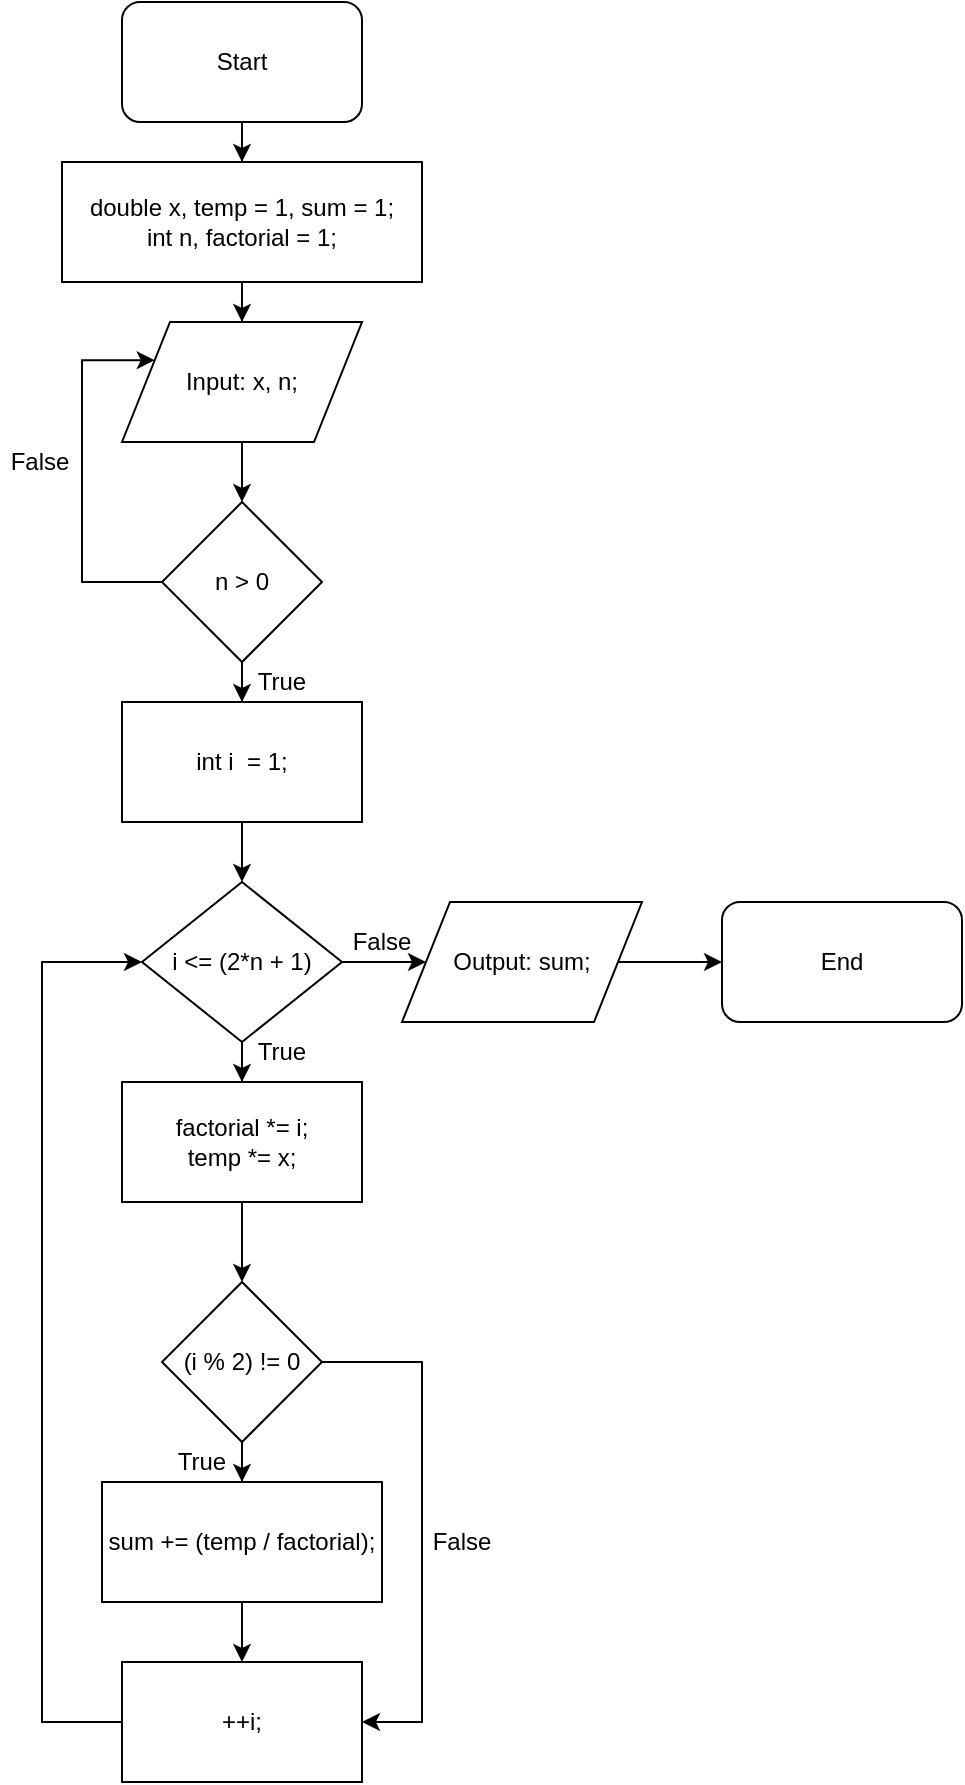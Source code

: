 <mxfile version="12.2.0" type="device" pages="1"><diagram id="PY8-okgl4UHHFpRrMwWf" name="Page-1"><mxGraphModel dx="1874" dy="514" grid="1" gridSize="10" guides="1" tooltips="1" connect="1" arrows="1" fold="1" page="1" pageScale="1" pageWidth="850" pageHeight="1100" math="0" shadow="0"><root><mxCell id="0"/><mxCell id="1" parent="0"/><mxCell id="2b5YNmKD-0221gb7UxrR-15" value="" style="edgeStyle=orthogonalEdgeStyle;rounded=0;orthogonalLoop=1;jettySize=auto;html=1;" edge="1" parent="1" source="2b5YNmKD-0221gb7UxrR-1" target="2b5YNmKD-0221gb7UxrR-2"><mxGeometry relative="1" as="geometry"/></mxCell><mxCell id="2b5YNmKD-0221gb7UxrR-1" value="Start" style="rounded=1;whiteSpace=wrap;html=1;" vertex="1" parent="1"><mxGeometry x="20" y="20" width="120" height="60" as="geometry"/></mxCell><mxCell id="2b5YNmKD-0221gb7UxrR-16" value="" style="edgeStyle=orthogonalEdgeStyle;rounded=0;orthogonalLoop=1;jettySize=auto;html=1;" edge="1" parent="1" source="2b5YNmKD-0221gb7UxrR-2" target="2b5YNmKD-0221gb7UxrR-4"><mxGeometry relative="1" as="geometry"/></mxCell><mxCell id="2b5YNmKD-0221gb7UxrR-2" value="double x, temp = 1, sum = 1;&lt;br&gt;int n, factorial = 1;" style="rounded=0;whiteSpace=wrap;html=1;" vertex="1" parent="1"><mxGeometry x="-10" y="100" width="180" height="60" as="geometry"/></mxCell><mxCell id="2b5YNmKD-0221gb7UxrR-17" value="" style="edgeStyle=orthogonalEdgeStyle;rounded=0;orthogonalLoop=1;jettySize=auto;html=1;" edge="1" parent="1" source="2b5YNmKD-0221gb7UxrR-4" target="2b5YNmKD-0221gb7UxrR-5"><mxGeometry relative="1" as="geometry"/></mxCell><mxCell id="2b5YNmKD-0221gb7UxrR-4" value="Input: x, n;" style="shape=parallelogram;perimeter=parallelogramPerimeter;whiteSpace=wrap;html=1;" vertex="1" parent="1"><mxGeometry x="20" y="180" width="120" height="60" as="geometry"/></mxCell><mxCell id="2b5YNmKD-0221gb7UxrR-18" value="" style="edgeStyle=orthogonalEdgeStyle;rounded=0;orthogonalLoop=1;jettySize=auto;html=1;" edge="1" parent="1" source="2b5YNmKD-0221gb7UxrR-5" target="2b5YNmKD-0221gb7UxrR-6"><mxGeometry relative="1" as="geometry"/></mxCell><mxCell id="2b5YNmKD-0221gb7UxrR-27" value="" style="edgeStyle=orthogonalEdgeStyle;rounded=0;orthogonalLoop=1;jettySize=auto;html=1;entryX=0;entryY=0.25;entryDx=0;entryDy=0;" edge="1" parent="1" source="2b5YNmKD-0221gb7UxrR-5" target="2b5YNmKD-0221gb7UxrR-4"><mxGeometry relative="1" as="geometry"><mxPoint x="-40" y="310" as="targetPoint"/><Array as="points"><mxPoint y="310"/><mxPoint y="199"/></Array></mxGeometry></mxCell><mxCell id="2b5YNmKD-0221gb7UxrR-5" value="n &amp;gt; 0" style="rhombus;whiteSpace=wrap;html=1;" vertex="1" parent="1"><mxGeometry x="40" y="270" width="80" height="80" as="geometry"/></mxCell><mxCell id="2b5YNmKD-0221gb7UxrR-19" value="" style="edgeStyle=orthogonalEdgeStyle;rounded=0;orthogonalLoop=1;jettySize=auto;html=1;" edge="1" parent="1" source="2b5YNmKD-0221gb7UxrR-6" target="2b5YNmKD-0221gb7UxrR-7"><mxGeometry relative="1" as="geometry"/></mxCell><mxCell id="2b5YNmKD-0221gb7UxrR-6" value="int i&amp;nbsp; = 1;" style="rounded=0;whiteSpace=wrap;html=1;" vertex="1" parent="1"><mxGeometry x="20" y="370" width="120" height="60" as="geometry"/></mxCell><mxCell id="2b5YNmKD-0221gb7UxrR-20" value="" style="edgeStyle=orthogonalEdgeStyle;rounded=0;orthogonalLoop=1;jettySize=auto;html=1;" edge="1" parent="1" source="2b5YNmKD-0221gb7UxrR-7" target="2b5YNmKD-0221gb7UxrR-12"><mxGeometry relative="1" as="geometry"/></mxCell><mxCell id="2b5YNmKD-0221gb7UxrR-36" value="" style="edgeStyle=orthogonalEdgeStyle;rounded=0;orthogonalLoop=1;jettySize=auto;html=1;" edge="1" parent="1" source="2b5YNmKD-0221gb7UxrR-7" target="2b5YNmKD-0221gb7UxrR-9"><mxGeometry relative="1" as="geometry"/></mxCell><mxCell id="2b5YNmKD-0221gb7UxrR-7" value="i &amp;lt;= (2*n + 1)" style="rhombus;whiteSpace=wrap;html=1;" vertex="1" parent="1"><mxGeometry x="30" y="460" width="100" height="80" as="geometry"/></mxCell><mxCell id="2b5YNmKD-0221gb7UxrR-23" value="" style="edgeStyle=orthogonalEdgeStyle;rounded=0;orthogonalLoop=1;jettySize=auto;html=1;" edge="1" parent="1" source="2b5YNmKD-0221gb7UxrR-9" target="2b5YNmKD-0221gb7UxrR-10"><mxGeometry relative="1" as="geometry"/></mxCell><mxCell id="2b5YNmKD-0221gb7UxrR-9" value="factorial *= i;&lt;br&gt;temp *= x;" style="rounded=0;whiteSpace=wrap;html=1;" vertex="1" parent="1"><mxGeometry x="20" y="560" width="120" height="60" as="geometry"/></mxCell><mxCell id="2b5YNmKD-0221gb7UxrR-24" value="" style="edgeStyle=orthogonalEdgeStyle;rounded=0;orthogonalLoop=1;jettySize=auto;html=1;" edge="1" parent="1" source="2b5YNmKD-0221gb7UxrR-10" target="2b5YNmKD-0221gb7UxrR-11"><mxGeometry relative="1" as="geometry"/></mxCell><mxCell id="2b5YNmKD-0221gb7UxrR-47" value="" style="edgeStyle=orthogonalEdgeStyle;rounded=0;orthogonalLoop=1;jettySize=auto;html=1;entryX=1;entryY=0.5;entryDx=0;entryDy=0;" edge="1" parent="1" source="2b5YNmKD-0221gb7UxrR-10" target="2b5YNmKD-0221gb7UxrR-37"><mxGeometry relative="1" as="geometry"><mxPoint x="200" y="700" as="targetPoint"/><Array as="points"><mxPoint x="170" y="700"/><mxPoint x="170" y="880"/></Array></mxGeometry></mxCell><mxCell id="2b5YNmKD-0221gb7UxrR-10" value="(i % 2) != 0" style="rhombus;whiteSpace=wrap;html=1;" vertex="1" parent="1"><mxGeometry x="40" y="660" width="80" height="80" as="geometry"/></mxCell><mxCell id="2b5YNmKD-0221gb7UxrR-38" value="" style="edgeStyle=orthogonalEdgeStyle;rounded=0;orthogonalLoop=1;jettySize=auto;html=1;" edge="1" parent="1" source="2b5YNmKD-0221gb7UxrR-11" target="2b5YNmKD-0221gb7UxrR-37"><mxGeometry relative="1" as="geometry"/></mxCell><mxCell id="2b5YNmKD-0221gb7UxrR-11" value="sum += (temp / factorial);" style="rounded=0;whiteSpace=wrap;html=1;" vertex="1" parent="1"><mxGeometry x="10" y="760" width="140" height="60" as="geometry"/></mxCell><mxCell id="2b5YNmKD-0221gb7UxrR-25" value="" style="edgeStyle=orthogonalEdgeStyle;rounded=0;orthogonalLoop=1;jettySize=auto;html=1;" edge="1" parent="1" source="2b5YNmKD-0221gb7UxrR-12" target="2b5YNmKD-0221gb7UxrR-13"><mxGeometry relative="1" as="geometry"/></mxCell><mxCell id="2b5YNmKD-0221gb7UxrR-12" value="Output: sum;" style="shape=parallelogram;perimeter=parallelogramPerimeter;whiteSpace=wrap;html=1;" vertex="1" parent="1"><mxGeometry x="160" y="470" width="120" height="60" as="geometry"/></mxCell><mxCell id="2b5YNmKD-0221gb7UxrR-13" value="End" style="rounded=1;whiteSpace=wrap;html=1;" vertex="1" parent="1"><mxGeometry x="320" y="470" width="120" height="60" as="geometry"/></mxCell><mxCell id="2b5YNmKD-0221gb7UxrR-28" value="True" style="text;html=1;strokeColor=none;fillColor=none;align=center;verticalAlign=middle;whiteSpace=wrap;rounded=0;" vertex="1" parent="1"><mxGeometry x="80" y="350" width="40" height="20" as="geometry"/></mxCell><mxCell id="2b5YNmKD-0221gb7UxrR-29" value="False" style="text;html=1;strokeColor=none;fillColor=none;align=center;verticalAlign=middle;whiteSpace=wrap;rounded=0;" vertex="1" parent="1"><mxGeometry x="-41" y="240" width="40" height="20" as="geometry"/></mxCell><mxCell id="2b5YNmKD-0221gb7UxrR-33" value="False" style="text;html=1;strokeColor=none;fillColor=none;align=center;verticalAlign=middle;whiteSpace=wrap;rounded=0;" vertex="1" parent="1"><mxGeometry x="130" y="480" width="40" height="20" as="geometry"/></mxCell><mxCell id="2b5YNmKD-0221gb7UxrR-40" value="" style="edgeStyle=orthogonalEdgeStyle;rounded=0;orthogonalLoop=1;jettySize=auto;html=1;entryX=0;entryY=0.5;entryDx=0;entryDy=0;" edge="1" parent="1" source="2b5YNmKD-0221gb7UxrR-37" target="2b5YNmKD-0221gb7UxrR-7"><mxGeometry relative="1" as="geometry"><mxPoint x="-60" y="880" as="targetPoint"/><Array as="points"><mxPoint x="-20" y="880"/><mxPoint x="-20" y="500"/></Array></mxGeometry></mxCell><mxCell id="2b5YNmKD-0221gb7UxrR-37" value="++i;" style="rounded=0;whiteSpace=wrap;html=1;" vertex="1" parent="1"><mxGeometry x="20" y="850" width="120" height="60" as="geometry"/></mxCell><mxCell id="2b5YNmKD-0221gb7UxrR-41" value="True" style="text;html=1;strokeColor=none;fillColor=none;align=center;verticalAlign=middle;whiteSpace=wrap;rounded=0;" vertex="1" parent="1"><mxGeometry x="80" y="535" width="40" height="20" as="geometry"/></mxCell><mxCell id="2b5YNmKD-0221gb7UxrR-44" value="True" style="text;html=1;strokeColor=none;fillColor=none;align=center;verticalAlign=middle;whiteSpace=wrap;rounded=0;" vertex="1" parent="1"><mxGeometry x="40" y="740" width="40" height="20" as="geometry"/></mxCell><mxCell id="2b5YNmKD-0221gb7UxrR-45" value="False" style="text;html=1;strokeColor=none;fillColor=none;align=center;verticalAlign=middle;whiteSpace=wrap;rounded=0;" vertex="1" parent="1"><mxGeometry x="170" y="780" width="40" height="20" as="geometry"/></mxCell></root></mxGraphModel></diagram></mxfile>